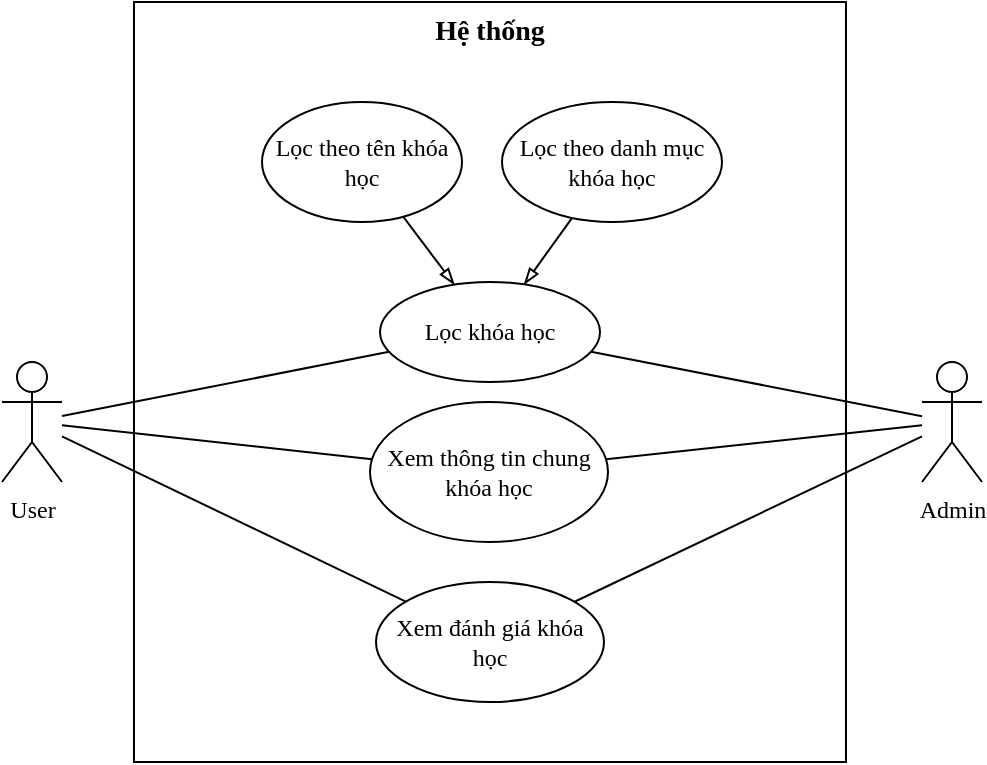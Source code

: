 <mxfile version="20.8.23" type="device"><diagram name="Trang-1" id="eRMJuXmka77zQ-MkEcXn"><mxGraphModel dx="1050" dy="530" grid="1" gridSize="10" guides="1" tooltips="1" connect="1" arrows="1" fold="1" page="1" pageScale="1" pageWidth="827" pageHeight="1169" math="0" shadow="0"><root><mxCell id="0"/><mxCell id="1" parent="0"/><mxCell id="YHLWMD7yS9cXrmXNBrme-1" value="&lt;b&gt;&lt;font style=&quot;font-size: 14px;&quot;&gt;Hệ thống&lt;/font&gt;&lt;/b&gt;" style="rounded=0;whiteSpace=wrap;html=1;fontFamily=Times New Roman;verticalAlign=top;" vertex="1" parent="1"><mxGeometry x="236" y="70" width="356" height="380" as="geometry"/></mxCell><mxCell id="YHLWMD7yS9cXrmXNBrme-2" value="User" style="shape=umlActor;verticalLabelPosition=bottom;verticalAlign=top;html=1;outlineConnect=0;fontFamily=Times New Roman;" vertex="1" parent="1"><mxGeometry x="170" y="250" width="30" height="60" as="geometry"/></mxCell><mxCell id="YHLWMD7yS9cXrmXNBrme-3" value="Admin" style="shape=umlActor;verticalLabelPosition=bottom;verticalAlign=top;html=1;outlineConnect=0;fontFamily=Times New Roman;" vertex="1" parent="1"><mxGeometry x="630" y="250" width="30" height="60" as="geometry"/></mxCell><mxCell id="YHLWMD7yS9cXrmXNBrme-4" value="Lọc khóa học" style="ellipse;whiteSpace=wrap;html=1;fontFamily=Times New Roman;" vertex="1" parent="1"><mxGeometry x="359" y="210" width="110" height="50" as="geometry"/></mxCell><mxCell id="YHLWMD7yS9cXrmXNBrme-5" value="Xem thông tin chung khóa học" style="ellipse;whiteSpace=wrap;html=1;fontFamily=Times New Roman;" vertex="1" parent="1"><mxGeometry x="354" y="270" width="119" height="70" as="geometry"/></mxCell><mxCell id="YHLWMD7yS9cXrmXNBrme-6" value="Xem đánh giá khóa học" style="ellipse;whiteSpace=wrap;html=1;fontFamily=Times New Roman;" vertex="1" parent="1"><mxGeometry x="357" y="360" width="114" height="60" as="geometry"/></mxCell><mxCell id="YHLWMD7yS9cXrmXNBrme-7" value="Lọc theo tên khóa học" style="ellipse;whiteSpace=wrap;html=1;fontFamily=Times New Roman;" vertex="1" parent="1"><mxGeometry x="300" y="120" width="100" height="60" as="geometry"/></mxCell><mxCell id="YHLWMD7yS9cXrmXNBrme-8" value="Lọc theo danh mục khóa học" style="ellipse;whiteSpace=wrap;html=1;fontFamily=Times New Roman;" vertex="1" parent="1"><mxGeometry x="420" y="120" width="110" height="60" as="geometry"/></mxCell><mxCell id="YHLWMD7yS9cXrmXNBrme-9" value="" style="endArrow=blockThin;html=1;rounded=0;endFill=0;fontFamily=Times New Roman;" edge="1" parent="1" source="YHLWMD7yS9cXrmXNBrme-7" target="YHLWMD7yS9cXrmXNBrme-4"><mxGeometry width="50" height="50" relative="1" as="geometry"><mxPoint x="390" y="320" as="sourcePoint"/><mxPoint x="440" y="270" as="targetPoint"/></mxGeometry></mxCell><mxCell id="YHLWMD7yS9cXrmXNBrme-10" value="" style="endArrow=blockThin;html=1;rounded=0;endFill=0;fontFamily=Times New Roman;" edge="1" parent="1" source="YHLWMD7yS9cXrmXNBrme-8" target="YHLWMD7yS9cXrmXNBrme-4"><mxGeometry width="50" height="50" relative="1" as="geometry"><mxPoint x="462" y="149" as="sourcePoint"/><mxPoint x="395" y="164" as="targetPoint"/></mxGeometry></mxCell><mxCell id="YHLWMD7yS9cXrmXNBrme-11" value="" style="endArrow=none;html=1;rounded=0;fontFamily=Times New Roman;fontSize=14;" edge="1" parent="1" source="YHLWMD7yS9cXrmXNBrme-2" target="YHLWMD7yS9cXrmXNBrme-4"><mxGeometry width="50" height="50" relative="1" as="geometry"><mxPoint x="390" y="320" as="sourcePoint"/><mxPoint x="440" y="270" as="targetPoint"/></mxGeometry></mxCell><mxCell id="YHLWMD7yS9cXrmXNBrme-12" value="" style="endArrow=none;html=1;rounded=0;fontFamily=Times New Roman;fontSize=14;" edge="1" parent="1" source="YHLWMD7yS9cXrmXNBrme-3" target="YHLWMD7yS9cXrmXNBrme-5"><mxGeometry width="50" height="50" relative="1" as="geometry"><mxPoint x="180" y="189" as="sourcePoint"/><mxPoint x="291" y="180" as="targetPoint"/></mxGeometry></mxCell><mxCell id="YHLWMD7yS9cXrmXNBrme-13" value="" style="endArrow=none;html=1;rounded=0;fontFamily=Times New Roman;fontSize=14;" edge="1" parent="1" source="YHLWMD7yS9cXrmXNBrme-2" target="YHLWMD7yS9cXrmXNBrme-5"><mxGeometry width="50" height="50" relative="1" as="geometry"><mxPoint x="170" y="180" as="sourcePoint"/><mxPoint x="301" y="190" as="targetPoint"/></mxGeometry></mxCell><mxCell id="YHLWMD7yS9cXrmXNBrme-14" value="" style="endArrow=none;html=1;rounded=0;fontFamily=Times New Roman;fontSize=14;" edge="1" parent="1" source="YHLWMD7yS9cXrmXNBrme-2" target="YHLWMD7yS9cXrmXNBrme-6"><mxGeometry width="50" height="50" relative="1" as="geometry"><mxPoint x="200" y="209" as="sourcePoint"/><mxPoint x="311" y="200" as="targetPoint"/></mxGeometry></mxCell><mxCell id="YHLWMD7yS9cXrmXNBrme-15" value="" style="endArrow=none;html=1;rounded=0;fontFamily=Times New Roman;fontSize=14;" edge="1" parent="1" source="YHLWMD7yS9cXrmXNBrme-3" target="YHLWMD7yS9cXrmXNBrme-6"><mxGeometry width="50" height="50" relative="1" as="geometry"><mxPoint x="210" y="219" as="sourcePoint"/><mxPoint x="321" y="210" as="targetPoint"/></mxGeometry></mxCell><mxCell id="YHLWMD7yS9cXrmXNBrme-16" value="" style="endArrow=none;html=1;rounded=0;fontFamily=Times New Roman;fontSize=14;" edge="1" parent="1" source="YHLWMD7yS9cXrmXNBrme-3" target="YHLWMD7yS9cXrmXNBrme-4"><mxGeometry width="50" height="50" relative="1" as="geometry"><mxPoint x="220" y="229" as="sourcePoint"/><mxPoint x="331" y="220" as="targetPoint"/></mxGeometry></mxCell></root></mxGraphModel></diagram></mxfile>